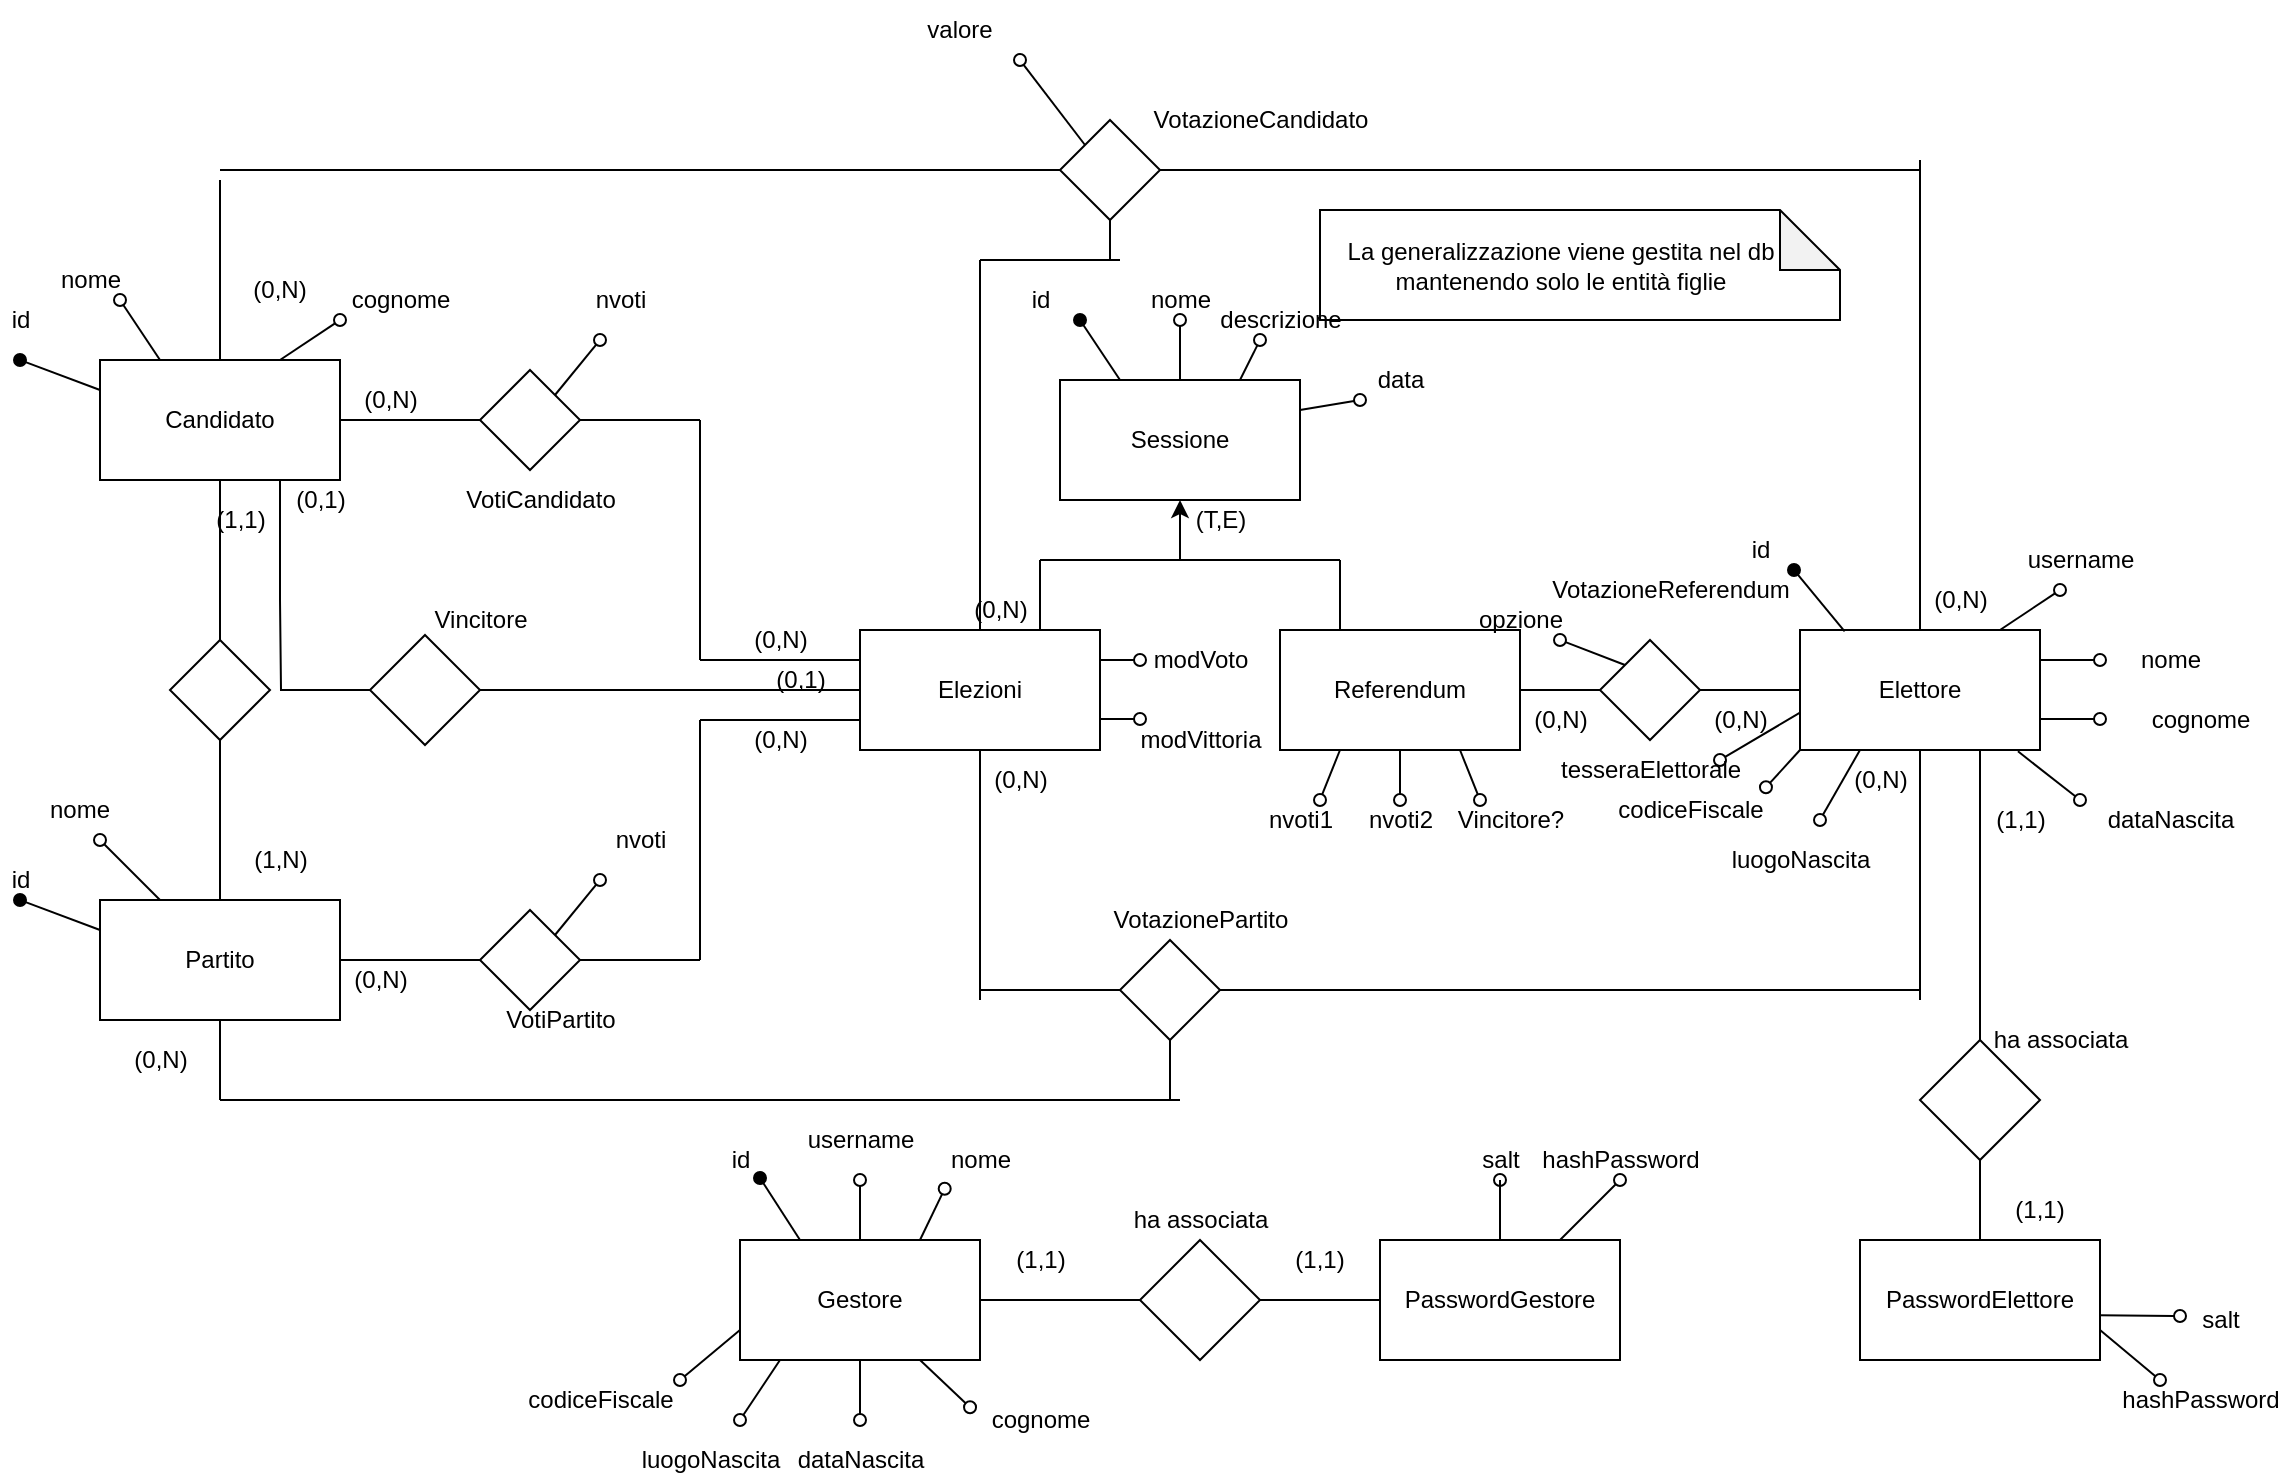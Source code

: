 <mxfile version="16.5.1" type="device"><diagram id="iK6QYG5DItHGJXL4igL5" name="Pagina-1"><mxGraphModel dx="1224" dy="2087" grid="1" gridSize="10" guides="1" tooltips="1" connect="1" arrows="1" fold="1" page="1" pageScale="1" pageWidth="827" pageHeight="1169" math="0" shadow="0"><root><mxCell id="0"/><mxCell id="1" parent="0"/><mxCell id="nuekROIThKNkG-8MBLF9-195" value="" style="shape=note;whiteSpace=wrap;html=1;backgroundOutline=1;darkOpacity=0.05;" vertex="1" parent="1"><mxGeometry x="670" y="55" width="260" height="55" as="geometry"/></mxCell><mxCell id="nuekROIThKNkG-8MBLF9-1" value="Candidato" style="rounded=0;whiteSpace=wrap;html=1;" vertex="1" parent="1"><mxGeometry x="60" y="130" width="120" height="60" as="geometry"/></mxCell><mxCell id="nuekROIThKNkG-8MBLF9-2" value="Partito" style="rounded=0;whiteSpace=wrap;html=1;" vertex="1" parent="1"><mxGeometry x="60" y="400" width="120" height="60" as="geometry"/></mxCell><mxCell id="nuekROIThKNkG-8MBLF9-3" value="" style="rhombus;whiteSpace=wrap;html=1;" vertex="1" parent="1"><mxGeometry x="95" y="270" width="50" height="50" as="geometry"/></mxCell><mxCell id="nuekROIThKNkG-8MBLF9-4" value="" style="endArrow=none;html=1;rounded=0;entryX=0.5;entryY=1;entryDx=0;entryDy=0;exitX=0.5;exitY=0;exitDx=0;exitDy=0;" edge="1" parent="1" source="nuekROIThKNkG-8MBLF9-3" target="nuekROIThKNkG-8MBLF9-1"><mxGeometry width="50" height="50" relative="1" as="geometry"><mxPoint x="20" y="260" as="sourcePoint"/><mxPoint x="70" y="210" as="targetPoint"/></mxGeometry></mxCell><mxCell id="nuekROIThKNkG-8MBLF9-5" value="" style="endArrow=none;html=1;rounded=0;entryX=0.5;entryY=1;entryDx=0;entryDy=0;exitX=0.5;exitY=0;exitDx=0;exitDy=0;" edge="1" parent="1" source="nuekROIThKNkG-8MBLF9-2" target="nuekROIThKNkG-8MBLF9-3"><mxGeometry width="50" height="50" relative="1" as="geometry"><mxPoint x="100" y="370" as="sourcePoint"/><mxPoint x="150" y="320" as="targetPoint"/></mxGeometry></mxCell><mxCell id="nuekROIThKNkG-8MBLF9-6" value="(1,1)" style="text;html=1;align=center;verticalAlign=middle;resizable=0;points=[];autosize=1;strokeColor=none;fillColor=none;" vertex="1" parent="1"><mxGeometry x="110" y="200" width="40" height="20" as="geometry"/></mxCell><mxCell id="nuekROIThKNkG-8MBLF9-7" value="(1,N)" style="text;html=1;align=center;verticalAlign=middle;resizable=0;points=[];autosize=1;strokeColor=none;fillColor=none;" vertex="1" parent="1"><mxGeometry x="130" y="370" width="40" height="20" as="geometry"/></mxCell><mxCell id="nuekROIThKNkG-8MBLF9-8" value="" style="endArrow=none;html=1;rounded=0;entryX=0;entryY=0.25;entryDx=0;entryDy=0;startArrow=oval;startFill=1;" edge="1" parent="1" target="nuekROIThKNkG-8MBLF9-2"><mxGeometry width="50" height="50" relative="1" as="geometry"><mxPoint x="20" y="400" as="sourcePoint"/><mxPoint x="50" y="430" as="targetPoint"/></mxGeometry></mxCell><mxCell id="nuekROIThKNkG-8MBLF9-9" value="" style="endArrow=none;html=1;rounded=0;entryX=0;entryY=0.25;entryDx=0;entryDy=0;startArrow=oval;startFill=1;" edge="1" parent="1"><mxGeometry width="50" height="50" relative="1" as="geometry"><mxPoint x="20" y="130" as="sourcePoint"/><mxPoint x="60" y="145" as="targetPoint"/></mxGeometry></mxCell><mxCell id="nuekROIThKNkG-8MBLF9-10" value="id" style="text;html=1;align=center;verticalAlign=middle;resizable=0;points=[];autosize=1;strokeColor=none;fillColor=none;" vertex="1" parent="1"><mxGeometry x="10" y="100" width="20" height="20" as="geometry"/></mxCell><mxCell id="nuekROIThKNkG-8MBLF9-11" value="id" style="text;html=1;align=center;verticalAlign=middle;resizable=0;points=[];autosize=1;strokeColor=none;fillColor=none;" vertex="1" parent="1"><mxGeometry x="10" y="380" width="20" height="20" as="geometry"/></mxCell><mxCell id="nuekROIThKNkG-8MBLF9-14" value="" style="rhombus;whiteSpace=wrap;html=1;" vertex="1" parent="1"><mxGeometry x="250" y="135" width="50" height="50" as="geometry"/></mxCell><mxCell id="nuekROIThKNkG-8MBLF9-15" value="" style="endArrow=none;html=1;rounded=0;entryX=0;entryY=0.5;entryDx=0;entryDy=0;exitX=1;exitY=0.5;exitDx=0;exitDy=0;" edge="1" parent="1" source="nuekROIThKNkG-8MBLF9-1" target="nuekROIThKNkG-8MBLF9-14"><mxGeometry width="50" height="50" relative="1" as="geometry"><mxPoint x="340" y="290" as="sourcePoint"/><mxPoint x="390" y="240" as="targetPoint"/></mxGeometry></mxCell><mxCell id="nuekROIThKNkG-8MBLF9-16" value="" style="endArrow=none;html=1;rounded=0;entryX=0;entryY=0.5;entryDx=0;entryDy=0;exitX=1;exitY=0.5;exitDx=0;exitDy=0;" edge="1" parent="1" source="nuekROIThKNkG-8MBLF9-14"><mxGeometry width="50" height="50" relative="1" as="geometry"><mxPoint x="240" y="330" as="sourcePoint"/><mxPoint x="360" y="160" as="targetPoint"/></mxGeometry></mxCell><mxCell id="nuekROIThKNkG-8MBLF9-17" value="" style="endArrow=oval;html=1;rounded=0;exitX=1;exitY=0;exitDx=0;exitDy=0;startArrow=none;startFill=0;endFill=0;" edge="1" parent="1" source="nuekROIThKNkG-8MBLF9-14"><mxGeometry width="50" height="50" relative="1" as="geometry"><mxPoint x="240" y="100" as="sourcePoint"/><mxPoint x="310" y="120" as="targetPoint"/></mxGeometry></mxCell><mxCell id="nuekROIThKNkG-8MBLF9-18" value="nvoti" style="text;html=1;align=center;verticalAlign=middle;resizable=0;points=[];autosize=1;strokeColor=none;fillColor=none;" vertex="1" parent="1"><mxGeometry x="300" y="90" width="40" height="20" as="geometry"/></mxCell><mxCell id="nuekROIThKNkG-8MBLF9-19" value="" style="rhombus;whiteSpace=wrap;html=1;" vertex="1" parent="1"><mxGeometry x="250" y="405" width="50" height="50" as="geometry"/></mxCell><mxCell id="nuekROIThKNkG-8MBLF9-20" value="" style="endArrow=oval;html=1;rounded=0;exitX=1;exitY=0;exitDx=0;exitDy=0;startArrow=none;startFill=0;endFill=0;" edge="1" parent="1" source="nuekROIThKNkG-8MBLF9-19"><mxGeometry width="50" height="50" relative="1" as="geometry"><mxPoint x="240" y="370" as="sourcePoint"/><mxPoint x="310" y="390" as="targetPoint"/></mxGeometry></mxCell><mxCell id="nuekROIThKNkG-8MBLF9-21" value="" style="endArrow=none;html=1;rounded=0;entryX=0;entryY=0.5;entryDx=0;entryDy=0;exitX=1;exitY=0.5;exitDx=0;exitDy=0;" edge="1" parent="1" source="nuekROIThKNkG-8MBLF9-19"><mxGeometry width="50" height="50" relative="1" as="geometry"><mxPoint x="240" y="610" as="sourcePoint"/><mxPoint x="360" y="430" as="targetPoint"/></mxGeometry></mxCell><mxCell id="nuekROIThKNkG-8MBLF9-22" value="" style="endArrow=none;html=1;rounded=0;entryX=0;entryY=0.5;entryDx=0;entryDy=0;exitX=1;exitY=0.5;exitDx=0;exitDy=0;" edge="1" parent="1" source="nuekROIThKNkG-8MBLF9-2" target="nuekROIThKNkG-8MBLF9-19"><mxGeometry width="50" height="50" relative="1" as="geometry"><mxPoint x="190" y="520" as="sourcePoint"/><mxPoint x="240" y="470" as="targetPoint"/></mxGeometry></mxCell><mxCell id="nuekROIThKNkG-8MBLF9-23" value="nvoti" style="text;html=1;align=center;verticalAlign=middle;resizable=0;points=[];autosize=1;strokeColor=none;fillColor=none;" vertex="1" parent="1"><mxGeometry x="310" y="360" width="40" height="20" as="geometry"/></mxCell><mxCell id="nuekROIThKNkG-8MBLF9-25" value="Elezioni" style="rounded=0;whiteSpace=wrap;html=1;" vertex="1" parent="1"><mxGeometry x="440" y="265" width="120" height="60" as="geometry"/></mxCell><mxCell id="nuekROIThKNkG-8MBLF9-28" value="VotiPartito" style="text;html=1;align=center;verticalAlign=middle;resizable=0;points=[];autosize=1;strokeColor=none;fillColor=none;" vertex="1" parent="1"><mxGeometry x="255" y="450" width="70" height="20" as="geometry"/></mxCell><mxCell id="nuekROIThKNkG-8MBLF9-29" value="VotiCandidato" style="text;html=1;align=center;verticalAlign=middle;resizable=0;points=[];autosize=1;strokeColor=none;fillColor=none;" vertex="1" parent="1"><mxGeometry x="235" y="190" width="90" height="20" as="geometry"/></mxCell><mxCell id="nuekROIThKNkG-8MBLF9-30" value="" style="endArrow=none;html=1;rounded=0;" edge="1" parent="1"><mxGeometry width="50" height="50" relative="1" as="geometry"><mxPoint x="360" y="280" as="sourcePoint"/><mxPoint x="360" y="160" as="targetPoint"/></mxGeometry></mxCell><mxCell id="nuekROIThKNkG-8MBLF9-31" value="" style="endArrow=none;html=1;rounded=0;" edge="1" parent="1"><mxGeometry width="50" height="50" relative="1" as="geometry"><mxPoint x="360" y="430" as="sourcePoint"/><mxPoint x="360" y="310" as="targetPoint"/></mxGeometry></mxCell><mxCell id="nuekROIThKNkG-8MBLF9-32" value="" style="endArrow=none;html=1;rounded=0;entryX=0;entryY=0.75;entryDx=0;entryDy=0;" edge="1" parent="1" target="nuekROIThKNkG-8MBLF9-25"><mxGeometry width="50" height="50" relative="1" as="geometry"><mxPoint x="360" y="310" as="sourcePoint"/><mxPoint x="420" y="340" as="targetPoint"/></mxGeometry></mxCell><mxCell id="nuekROIThKNkG-8MBLF9-33" value="" style="endArrow=none;html=1;rounded=0;entryX=0;entryY=0.25;entryDx=0;entryDy=0;" edge="1" parent="1" target="nuekROIThKNkG-8MBLF9-25"><mxGeometry width="50" height="50" relative="1" as="geometry"><mxPoint x="360" y="280" as="sourcePoint"/><mxPoint x="430" y="260" as="targetPoint"/></mxGeometry></mxCell><mxCell id="nuekROIThKNkG-8MBLF9-34" value="Elettore" style="rounded=0;whiteSpace=wrap;html=1;" vertex="1" parent="1"><mxGeometry x="910" y="265" width="120" height="60" as="geometry"/></mxCell><mxCell id="nuekROIThKNkG-8MBLF9-35" value="id" style="text;html=1;align=center;verticalAlign=middle;resizable=0;points=[];autosize=1;strokeColor=none;fillColor=none;" vertex="1" parent="1"><mxGeometry x="880" y="215" width="20" height="20" as="geometry"/></mxCell><mxCell id="nuekROIThKNkG-8MBLF9-36" value="" style="endArrow=none;html=1;rounded=0;startArrow=oval;startFill=1;entryX=0.186;entryY=0.011;entryDx=0;entryDy=0;entryPerimeter=0;" edge="1" parent="1" target="nuekROIThKNkG-8MBLF9-34"><mxGeometry width="50" height="50" relative="1" as="geometry"><mxPoint x="907" y="235" as="sourcePoint"/><mxPoint x="940" y="260" as="targetPoint"/></mxGeometry></mxCell><mxCell id="nuekROIThKNkG-8MBLF9-40" value="" style="rhombus;whiteSpace=wrap;html=1;" vertex="1" parent="1"><mxGeometry x="570" y="420" width="50" height="50" as="geometry"/></mxCell><mxCell id="nuekROIThKNkG-8MBLF9-41" value="" style="endArrow=none;html=1;rounded=0;entryX=0;entryY=0.5;entryDx=0;entryDy=0;" edge="1" parent="1" target="nuekROIThKNkG-8MBLF9-40"><mxGeometry width="50" height="50" relative="1" as="geometry"><mxPoint x="500" y="445" as="sourcePoint"/><mxPoint x="470" y="420" as="targetPoint"/></mxGeometry></mxCell><mxCell id="nuekROIThKNkG-8MBLF9-44" value="" style="endArrow=none;html=1;rounded=0;exitX=1;exitY=0.5;exitDx=0;exitDy=0;" edge="1" parent="1" source="nuekROIThKNkG-8MBLF9-40"><mxGeometry width="50" height="50" relative="1" as="geometry"><mxPoint x="610" y="570" as="sourcePoint"/><mxPoint x="970" y="445" as="targetPoint"/></mxGeometry></mxCell><mxCell id="nuekROIThKNkG-8MBLF9-45" value="" style="endArrow=none;html=1;rounded=0;entryX=0.5;entryY=1;entryDx=0;entryDy=0;" edge="1" parent="1" target="nuekROIThKNkG-8MBLF9-2"><mxGeometry width="50" height="50" relative="1" as="geometry"><mxPoint x="120" y="500" as="sourcePoint"/><mxPoint x="240" y="690" as="targetPoint"/></mxGeometry></mxCell><mxCell id="nuekROIThKNkG-8MBLF9-46" value="" style="endArrow=none;html=1;rounded=0;" edge="1" parent="1"><mxGeometry width="50" height="50" relative="1" as="geometry"><mxPoint x="120" y="500" as="sourcePoint"/><mxPoint x="600" y="500" as="targetPoint"/></mxGeometry></mxCell><mxCell id="nuekROIThKNkG-8MBLF9-47" value="" style="endArrow=none;html=1;rounded=0;entryX=0.5;entryY=1;entryDx=0;entryDy=0;" edge="1" parent="1" target="nuekROIThKNkG-8MBLF9-40"><mxGeometry width="50" height="50" relative="1" as="geometry"><mxPoint x="595" y="500" as="sourcePoint"/><mxPoint x="700" y="580" as="targetPoint"/></mxGeometry></mxCell><mxCell id="nuekROIThKNkG-8MBLF9-48" value="VotazionePartito" style="text;html=1;align=center;verticalAlign=middle;resizable=0;points=[];autosize=1;strokeColor=none;fillColor=none;" vertex="1" parent="1"><mxGeometry x="560" y="400" width="100" height="20" as="geometry"/></mxCell><mxCell id="nuekROIThKNkG-8MBLF9-51" value="" style="rhombus;whiteSpace=wrap;html=1;" vertex="1" parent="1"><mxGeometry x="540" y="10" width="50" height="50" as="geometry"/></mxCell><mxCell id="nuekROIThKNkG-8MBLF9-52" value="" style="endArrow=none;html=1;rounded=0;entryX=0.5;entryY=0;entryDx=0;entryDy=0;" edge="1" parent="1" target="nuekROIThKNkG-8MBLF9-25"><mxGeometry width="50" height="50" relative="1" as="geometry"><mxPoint x="500" y="80" as="sourcePoint"/><mxPoint x="550" y="190" as="targetPoint"/></mxGeometry></mxCell><mxCell id="nuekROIThKNkG-8MBLF9-54" value="" style="endArrow=none;html=1;rounded=0;entryX=0.5;entryY=1;entryDx=0;entryDy=0;" edge="1" parent="1" target="nuekROIThKNkG-8MBLF9-25"><mxGeometry width="50" height="50" relative="1" as="geometry"><mxPoint x="500" y="450" as="sourcePoint"/><mxPoint x="540" y="360" as="targetPoint"/></mxGeometry></mxCell><mxCell id="nuekROIThKNkG-8MBLF9-59" value="VotazioneCandidato" style="text;html=1;align=center;verticalAlign=middle;resizable=0;points=[];autosize=1;strokeColor=none;fillColor=none;" vertex="1" parent="1"><mxGeometry x="580" width="120" height="20" as="geometry"/></mxCell><mxCell id="nuekROIThKNkG-8MBLF9-60" value="" style="endArrow=none;html=1;rounded=0;exitX=0.5;exitY=0;exitDx=0;exitDy=0;" edge="1" parent="1" source="nuekROIThKNkG-8MBLF9-1"><mxGeometry width="50" height="50" relative="1" as="geometry"><mxPoint x="150" y="100" as="sourcePoint"/><mxPoint x="120" y="40" as="targetPoint"/></mxGeometry></mxCell><mxCell id="nuekROIThKNkG-8MBLF9-63" value="" style="endArrow=none;html=1;rounded=0;entryX=0;entryY=0;entryDx=0;entryDy=0;endFill=0;startArrow=oval;startFill=0;" edge="1" parent="1" target="nuekROIThKNkG-8MBLF9-51"><mxGeometry width="50" height="50" relative="1" as="geometry"><mxPoint x="520" y="-20" as="sourcePoint"/><mxPoint x="470" y="110" as="targetPoint"/></mxGeometry></mxCell><mxCell id="nuekROIThKNkG-8MBLF9-64" value="valore" style="text;html=1;strokeColor=none;fillColor=none;align=center;verticalAlign=middle;whiteSpace=wrap;rounded=0;" vertex="1" parent="1"><mxGeometry x="460" y="-50" width="60" height="30" as="geometry"/></mxCell><mxCell id="nuekROIThKNkG-8MBLF9-71" value="Referendum" style="rounded=0;whiteSpace=wrap;html=1;" vertex="1" parent="1"><mxGeometry x="650" y="265" width="120" height="60" as="geometry"/></mxCell><mxCell id="nuekROIThKNkG-8MBLF9-76" value="" style="endArrow=none;html=1;rounded=0;entryX=1;entryY=0.5;entryDx=0;entryDy=0;" edge="1" parent="1" target="nuekROIThKNkG-8MBLF9-71"><mxGeometry width="50" height="50" relative="1" as="geometry"><mxPoint x="810" y="295" as="sourcePoint"/><mxPoint x="830" y="320" as="targetPoint"/></mxGeometry></mxCell><mxCell id="nuekROIThKNkG-8MBLF9-77" value="" style="rhombus;whiteSpace=wrap;html=1;" vertex="1" parent="1"><mxGeometry x="810" y="270" width="50" height="50" as="geometry"/></mxCell><mxCell id="nuekROIThKNkG-8MBLF9-78" value="" style="endArrow=none;html=1;rounded=0;entryX=0;entryY=0.5;entryDx=0;entryDy=0;exitX=1;exitY=0.5;exitDx=0;exitDy=0;" edge="1" parent="1" source="nuekROIThKNkG-8MBLF9-77" target="nuekROIThKNkG-8MBLF9-34"><mxGeometry width="50" height="50" relative="1" as="geometry"><mxPoint x="970" y="440" as="sourcePoint"/><mxPoint x="1020" y="390" as="targetPoint"/></mxGeometry></mxCell><mxCell id="nuekROIThKNkG-8MBLF9-79" value="" style="endArrow=none;html=1;rounded=0;exitX=0.5;exitY=0;exitDx=0;exitDy=0;" edge="1" parent="1" source="nuekROIThKNkG-8MBLF9-34"><mxGeometry width="50" height="50" relative="1" as="geometry"><mxPoint x="1010" y="220" as="sourcePoint"/><mxPoint x="970" y="140" as="targetPoint"/></mxGeometry></mxCell><mxCell id="nuekROIThKNkG-8MBLF9-80" value="" style="endArrow=none;html=1;rounded=0;entryX=0.5;entryY=1;entryDx=0;entryDy=0;" edge="1" parent="1" target="nuekROIThKNkG-8MBLF9-34"><mxGeometry width="50" height="50" relative="1" as="geometry"><mxPoint x="970" y="450" as="sourcePoint"/><mxPoint x="1030" y="400" as="targetPoint"/></mxGeometry></mxCell><mxCell id="nuekROIThKNkG-8MBLF9-81" value="VotazioneReferendum" style="text;html=1;align=center;verticalAlign=middle;resizable=0;points=[];autosize=1;strokeColor=none;fillColor=none;" vertex="1" parent="1"><mxGeometry x="780" y="235" width="130" height="20" as="geometry"/></mxCell><mxCell id="nuekROIThKNkG-8MBLF9-83" value="Gestore" style="rounded=0;whiteSpace=wrap;html=1;" vertex="1" parent="1"><mxGeometry x="380" y="570" width="120" height="60" as="geometry"/></mxCell><mxCell id="nuekROIThKNkG-8MBLF9-84" value="PasswordGestore" style="rounded=0;whiteSpace=wrap;html=1;" vertex="1" parent="1"><mxGeometry x="700" y="570" width="120" height="60" as="geometry"/></mxCell><mxCell id="nuekROIThKNkG-8MBLF9-85" value="" style="rhombus;whiteSpace=wrap;html=1;" vertex="1" parent="1"><mxGeometry x="580" y="570" width="60" height="60" as="geometry"/></mxCell><mxCell id="nuekROIThKNkG-8MBLF9-86" value="" style="endArrow=none;html=1;rounded=0;entryX=0;entryY=0.5;entryDx=0;entryDy=0;exitX=1;exitY=0.5;exitDx=0;exitDy=0;" edge="1" parent="1" source="nuekROIThKNkG-8MBLF9-83" target="nuekROIThKNkG-8MBLF9-85"><mxGeometry width="50" height="50" relative="1" as="geometry"><mxPoint x="510" y="760" as="sourcePoint"/><mxPoint x="560" y="710" as="targetPoint"/></mxGeometry></mxCell><mxCell id="nuekROIThKNkG-8MBLF9-87" value="" style="endArrow=none;html=1;rounded=0;entryX=0;entryY=0.5;entryDx=0;entryDy=0;" edge="1" parent="1" source="nuekROIThKNkG-8MBLF9-85" target="nuekROIThKNkG-8MBLF9-84"><mxGeometry width="50" height="50" relative="1" as="geometry"><mxPoint x="580" y="740" as="sourcePoint"/><mxPoint x="630" y="690" as="targetPoint"/></mxGeometry></mxCell><mxCell id="nuekROIThKNkG-8MBLF9-88" value="PasswordElettore" style="rounded=0;whiteSpace=wrap;html=1;" vertex="1" parent="1"><mxGeometry x="940" y="570" width="120" height="60" as="geometry"/></mxCell><mxCell id="nuekROIThKNkG-8MBLF9-91" value="" style="rhombus;whiteSpace=wrap;html=1;" vertex="1" parent="1"><mxGeometry x="970" y="470" width="60" height="60" as="geometry"/></mxCell><mxCell id="nuekROIThKNkG-8MBLF9-92" value="" style="endArrow=none;html=1;rounded=0;entryX=0.75;entryY=1;entryDx=0;entryDy=0;" edge="1" parent="1" source="nuekROIThKNkG-8MBLF9-91" target="nuekROIThKNkG-8MBLF9-34"><mxGeometry width="50" height="50" relative="1" as="geometry"><mxPoint x="1060" y="470" as="sourcePoint"/><mxPoint x="1110" y="420" as="targetPoint"/></mxGeometry></mxCell><mxCell id="nuekROIThKNkG-8MBLF9-93" value="" style="endArrow=none;html=1;rounded=0;entryX=0.5;entryY=0;entryDx=0;entryDy=0;exitX=0.5;exitY=1;exitDx=0;exitDy=0;" edge="1" parent="1" source="nuekROIThKNkG-8MBLF9-91" target="nuekROIThKNkG-8MBLF9-88"><mxGeometry width="50" height="50" relative="1" as="geometry"><mxPoint x="850" y="530" as="sourcePoint"/><mxPoint x="900" y="480" as="targetPoint"/></mxGeometry></mxCell><mxCell id="nuekROIThKNkG-8MBLF9-96" value="(0,N)" style="text;html=1;align=center;verticalAlign=middle;resizable=0;points=[];autosize=1;strokeColor=none;fillColor=none;" vertex="1" parent="1"><mxGeometry x="185" y="140" width="40" height="20" as="geometry"/></mxCell><mxCell id="nuekROIThKNkG-8MBLF9-97" value="(0,N)" style="text;html=1;align=center;verticalAlign=middle;resizable=0;points=[];autosize=1;strokeColor=none;fillColor=none;" vertex="1" parent="1"><mxGeometry x="380" y="260" width="40" height="20" as="geometry"/></mxCell><mxCell id="nuekROIThKNkG-8MBLF9-98" value="(0,N)" style="text;html=1;align=center;verticalAlign=middle;resizable=0;points=[];autosize=1;strokeColor=none;fillColor=none;" vertex="1" parent="1"><mxGeometry x="180" y="430" width="40" height="20" as="geometry"/></mxCell><mxCell id="nuekROIThKNkG-8MBLF9-99" value="(0,N)" style="text;html=1;align=center;verticalAlign=middle;resizable=0;points=[];autosize=1;strokeColor=none;fillColor=none;" vertex="1" parent="1"><mxGeometry x="380" y="310" width="40" height="20" as="geometry"/></mxCell><mxCell id="nuekROIThKNkG-8MBLF9-101" value="(0,N)" style="text;html=1;align=center;verticalAlign=middle;resizable=0;points=[];autosize=1;strokeColor=none;fillColor=none;" vertex="1" parent="1"><mxGeometry x="490" y="245" width="40" height="20" as="geometry"/></mxCell><mxCell id="nuekROIThKNkG-8MBLF9-102" value="(0,N)" style="text;html=1;align=center;verticalAlign=middle;resizable=0;points=[];autosize=1;strokeColor=none;fillColor=none;" vertex="1" parent="1"><mxGeometry x="970" y="240" width="40" height="20" as="geometry"/></mxCell><mxCell id="nuekROIThKNkG-8MBLF9-103" value="(0,N)" style="text;html=1;strokeColor=none;fillColor=none;align=center;verticalAlign=middle;whiteSpace=wrap;rounded=0;" vertex="1" parent="1"><mxGeometry x="120" y="80" width="60" height="30" as="geometry"/></mxCell><mxCell id="nuekROIThKNkG-8MBLF9-105" value="(0,N)" style="text;html=1;align=center;verticalAlign=middle;resizable=0;points=[];autosize=1;strokeColor=none;fillColor=none;" vertex="1" parent="1"><mxGeometry x="930" y="330" width="40" height="20" as="geometry"/></mxCell><mxCell id="nuekROIThKNkG-8MBLF9-106" value="(0,N)" style="text;html=1;align=center;verticalAlign=middle;resizable=0;points=[];autosize=1;strokeColor=none;fillColor=none;" vertex="1" parent="1"><mxGeometry x="500" y="330" width="40" height="20" as="geometry"/></mxCell><mxCell id="nuekROIThKNkG-8MBLF9-107" value="(0,N)" style="text;html=1;align=center;verticalAlign=middle;resizable=0;points=[];autosize=1;strokeColor=none;fillColor=none;" vertex="1" parent="1"><mxGeometry x="70" y="470" width="40" height="20" as="geometry"/></mxCell><mxCell id="nuekROIThKNkG-8MBLF9-108" value="(1,1)" style="text;html=1;align=center;verticalAlign=middle;resizable=0;points=[];autosize=1;strokeColor=none;fillColor=none;" vertex="1" parent="1"><mxGeometry x="510" y="570" width="40" height="20" as="geometry"/></mxCell><mxCell id="nuekROIThKNkG-8MBLF9-109" value="(1,1)" style="text;html=1;strokeColor=none;fillColor=none;align=center;verticalAlign=middle;whiteSpace=wrap;rounded=0;" vertex="1" parent="1"><mxGeometry x="640" y="565" width="60" height="30" as="geometry"/></mxCell><mxCell id="nuekROIThKNkG-8MBLF9-110" value="ha associata" style="text;html=1;align=center;verticalAlign=middle;resizable=0;points=[];autosize=1;strokeColor=none;fillColor=none;" vertex="1" parent="1"><mxGeometry x="570" y="550" width="80" height="20" as="geometry"/></mxCell><mxCell id="nuekROIThKNkG-8MBLF9-113" value="ha associata" style="text;html=1;align=center;verticalAlign=middle;resizable=0;points=[];autosize=1;strokeColor=none;fillColor=none;" vertex="1" parent="1"><mxGeometry x="1000" y="460" width="80" height="20" as="geometry"/></mxCell><mxCell id="nuekROIThKNkG-8MBLF9-114" value="(1,1)" style="text;html=1;strokeColor=none;fillColor=none;align=center;verticalAlign=middle;whiteSpace=wrap;rounded=0;" vertex="1" parent="1"><mxGeometry x="1000" y="540" width="60" height="30" as="geometry"/></mxCell><mxCell id="nuekROIThKNkG-8MBLF9-115" value="(1,1)" style="text;html=1;align=center;verticalAlign=middle;resizable=0;points=[];autosize=1;strokeColor=none;fillColor=none;" vertex="1" parent="1"><mxGeometry x="1000" y="350" width="40" height="20" as="geometry"/></mxCell><mxCell id="nuekROIThKNkG-8MBLF9-116" value="(0,N)" style="text;html=1;align=center;verticalAlign=middle;resizable=0;points=[];autosize=1;strokeColor=none;fillColor=none;" vertex="1" parent="1"><mxGeometry x="770" y="300" width="40" height="20" as="geometry"/></mxCell><mxCell id="nuekROIThKNkG-8MBLF9-117" value="(0,N)" style="text;html=1;align=center;verticalAlign=middle;resizable=0;points=[];autosize=1;strokeColor=none;fillColor=none;" vertex="1" parent="1"><mxGeometry x="860" y="300" width="40" height="20" as="geometry"/></mxCell><mxCell id="nuekROIThKNkG-8MBLF9-121" value="" style="endArrow=oval;html=1;rounded=0;exitX=0.25;exitY=0;exitDx=0;exitDy=0;startArrow=none;startFill=0;endFill=0;" edge="1" parent="1" source="nuekROIThKNkG-8MBLF9-1"><mxGeometry width="50" height="50" relative="1" as="geometry"><mxPoint x="190" y="130" as="sourcePoint"/><mxPoint x="70" y="100" as="targetPoint"/></mxGeometry></mxCell><mxCell id="nuekROIThKNkG-8MBLF9-122" value="nome" style="text;html=1;align=center;verticalAlign=middle;resizable=0;points=[];autosize=1;strokeColor=none;fillColor=none;" vertex="1" parent="1"><mxGeometry x="30" y="80" width="50" height="20" as="geometry"/></mxCell><mxCell id="nuekROIThKNkG-8MBLF9-124" value="" style="endArrow=oval;html=1;rounded=0;startArrow=none;startFill=0;endFill=0;exitX=0.75;exitY=0;exitDx=0;exitDy=0;" edge="1" parent="1" source="nuekROIThKNkG-8MBLF9-1"><mxGeometry width="50" height="50" relative="1" as="geometry"><mxPoint x="180" y="140" as="sourcePoint"/><mxPoint x="180" y="110" as="targetPoint"/></mxGeometry></mxCell><mxCell id="nuekROIThKNkG-8MBLF9-125" value="cognome" style="text;html=1;align=center;verticalAlign=middle;resizable=0;points=[];autosize=1;strokeColor=none;fillColor=none;" vertex="1" parent="1"><mxGeometry x="180" y="90" width="60" height="20" as="geometry"/></mxCell><mxCell id="nuekROIThKNkG-8MBLF9-130" value="nome" style="text;html=1;strokeColor=none;fillColor=none;align=center;verticalAlign=middle;whiteSpace=wrap;rounded=0;" vertex="1" parent="1"><mxGeometry x="20" y="340" width="60" height="30" as="geometry"/></mxCell><mxCell id="nuekROIThKNkG-8MBLF9-131" value="" style="endArrow=oval;html=1;rounded=0;exitX=0.25;exitY=0;exitDx=0;exitDy=0;endFill=0;" edge="1" parent="1" source="nuekROIThKNkG-8MBLF9-2"><mxGeometry width="50" height="50" relative="1" as="geometry"><mxPoint x="-20" y="400" as="sourcePoint"/><mxPoint x="60" y="370" as="targetPoint"/></mxGeometry></mxCell><mxCell id="nuekROIThKNkG-8MBLF9-132" value="" style="endArrow=oval;html=1;rounded=0;startArrow=none;startFill=0;endFill=0;exitX=0.75;exitY=0;exitDx=0;exitDy=0;" edge="1" parent="1"><mxGeometry width="50" height="50" relative="1" as="geometry"><mxPoint x="1010" y="265" as="sourcePoint"/><mxPoint x="1040" y="245" as="targetPoint"/></mxGeometry></mxCell><mxCell id="nuekROIThKNkG-8MBLF9-133" value="username" style="text;html=1;align=center;verticalAlign=middle;resizable=0;points=[];autosize=1;strokeColor=none;fillColor=none;" vertex="1" parent="1"><mxGeometry x="1015" y="220" width="70" height="20" as="geometry"/></mxCell><mxCell id="nuekROIThKNkG-8MBLF9-134" value="" style="endArrow=oval;html=1;rounded=0;startArrow=none;startFill=0;endFill=0;exitX=1;exitY=0.25;exitDx=0;exitDy=0;" edge="1" parent="1" source="nuekROIThKNkG-8MBLF9-34"><mxGeometry width="50" height="50" relative="1" as="geometry"><mxPoint x="1030" y="280" as="sourcePoint"/><mxPoint x="1060" y="280" as="targetPoint"/></mxGeometry></mxCell><mxCell id="nuekROIThKNkG-8MBLF9-135" value="nome" style="text;html=1;align=center;verticalAlign=middle;resizable=0;points=[];autosize=1;strokeColor=none;fillColor=none;" vertex="1" parent="1"><mxGeometry x="1070" y="270" width="50" height="20" as="geometry"/></mxCell><mxCell id="nuekROIThKNkG-8MBLF9-136" value="" style="endArrow=oval;html=1;rounded=0;startArrow=none;startFill=0;endFill=0;exitX=1;exitY=0.25;exitDx=0;exitDy=0;" edge="1" parent="1"><mxGeometry width="50" height="50" relative="1" as="geometry"><mxPoint x="1030" y="309.5" as="sourcePoint"/><mxPoint x="1060" y="309.5" as="targetPoint"/></mxGeometry></mxCell><mxCell id="nuekROIThKNkG-8MBLF9-137" value="cognome" style="text;html=1;align=center;verticalAlign=middle;resizable=0;points=[];autosize=1;strokeColor=none;fillColor=none;" vertex="1" parent="1"><mxGeometry x="1080" y="300" width="60" height="20" as="geometry"/></mxCell><mxCell id="nuekROIThKNkG-8MBLF9-138" value="" style="endArrow=none;html=1;rounded=0;entryX=0.908;entryY=1.011;entryDx=0;entryDy=0;entryPerimeter=0;endFill=0;startArrow=oval;startFill=0;" edge="1" parent="1" target="nuekROIThKNkG-8MBLF9-34"><mxGeometry width="50" height="50" relative="1" as="geometry"><mxPoint x="1050" y="350" as="sourcePoint"/><mxPoint x="1080" y="360" as="targetPoint"/></mxGeometry></mxCell><mxCell id="nuekROIThKNkG-8MBLF9-139" value="codiceFiscale" style="text;html=1;align=center;verticalAlign=middle;resizable=0;points=[];autosize=1;strokeColor=none;fillColor=none;" vertex="1" parent="1"><mxGeometry x="810" y="345" width="90" height="20" as="geometry"/></mxCell><mxCell id="nuekROIThKNkG-8MBLF9-140" value="dataNascita" style="text;html=1;align=center;verticalAlign=middle;resizable=0;points=[];autosize=1;strokeColor=none;fillColor=none;" vertex="1" parent="1"><mxGeometry x="1055" y="350" width="80" height="20" as="geometry"/></mxCell><mxCell id="nuekROIThKNkG-8MBLF9-141" value="" style="endArrow=none;html=1;rounded=0;entryX=0;entryY=1;entryDx=0;entryDy=0;exitX=0.922;exitY=-0.067;exitDx=0;exitDy=0;exitPerimeter=0;endFill=0;startArrow=oval;startFill=0;" edge="1" parent="1" source="nuekROIThKNkG-8MBLF9-139" target="nuekROIThKNkG-8MBLF9-34"><mxGeometry width="50" height="50" relative="1" as="geometry"><mxPoint x="730" y="430" as="sourcePoint"/><mxPoint x="780" y="380" as="targetPoint"/></mxGeometry></mxCell><mxCell id="nuekROIThKNkG-8MBLF9-142" value="" style="endArrow=none;html=1;rounded=0;entryX=0.25;entryY=1;entryDx=0;entryDy=0;endFill=0;startArrow=oval;startFill=0;" edge="1" parent="1" target="nuekROIThKNkG-8MBLF9-34"><mxGeometry width="50" height="50" relative="1" as="geometry"><mxPoint x="920" y="360" as="sourcePoint"/><mxPoint x="780" y="380" as="targetPoint"/></mxGeometry></mxCell><mxCell id="nuekROIThKNkG-8MBLF9-143" value="luogoNascita" style="text;html=1;align=center;verticalAlign=middle;resizable=0;points=[];autosize=1;strokeColor=none;fillColor=none;" vertex="1" parent="1"><mxGeometry x="870" y="370" width="80" height="20" as="geometry"/></mxCell><mxCell id="nuekROIThKNkG-8MBLF9-144" value="" style="endArrow=oval;html=1;rounded=0;startArrow=none;startFill=0;endFill=0;exitX=0.5;exitY=0;exitDx=0;exitDy=0;" edge="1" parent="1" source="nuekROIThKNkG-8MBLF9-83"><mxGeometry width="50" height="50" relative="1" as="geometry"><mxPoint x="430" y="550" as="sourcePoint"/><mxPoint x="440" y="540" as="targetPoint"/></mxGeometry></mxCell><mxCell id="nuekROIThKNkG-8MBLF9-145" value="" style="endArrow=none;html=1;rounded=0;startArrow=oval;startFill=1;entryX=0.25;entryY=0;entryDx=0;entryDy=0;" edge="1" parent="1" target="nuekROIThKNkG-8MBLF9-83"><mxGeometry width="50" height="50" relative="1" as="geometry"><mxPoint x="390" y="539" as="sourcePoint"/><mxPoint x="405.32" y="570" as="targetPoint"/></mxGeometry></mxCell><mxCell id="nuekROIThKNkG-8MBLF9-146" value="id" style="text;html=1;align=center;verticalAlign=middle;resizable=0;points=[];autosize=1;strokeColor=none;fillColor=none;" vertex="1" parent="1"><mxGeometry x="370" y="520" width="20" height="20" as="geometry"/></mxCell><mxCell id="nuekROIThKNkG-8MBLF9-147" value="nome" style="text;html=1;align=center;verticalAlign=middle;resizable=0;points=[];autosize=1;strokeColor=none;fillColor=none;" vertex="1" parent="1"><mxGeometry x="475" y="520" width="50" height="20" as="geometry"/></mxCell><mxCell id="nuekROIThKNkG-8MBLF9-148" value="" style="endArrow=oval;html=1;rounded=0;startArrow=none;startFill=0;endFill=0;exitX=0.75;exitY=0;exitDx=0;exitDy=0;entryX=0.147;entryY=1.217;entryDx=0;entryDy=0;entryPerimeter=0;" edge="1" parent="1" source="nuekROIThKNkG-8MBLF9-83" target="nuekROIThKNkG-8MBLF9-147"><mxGeometry width="50" height="50" relative="1" as="geometry"><mxPoint x="480" y="559.5" as="sourcePoint"/><mxPoint x="510" y="559.5" as="targetPoint"/></mxGeometry></mxCell><mxCell id="nuekROIThKNkG-8MBLF9-149" value="username" style="text;html=1;align=center;verticalAlign=middle;resizable=0;points=[];autosize=1;strokeColor=none;fillColor=none;" vertex="1" parent="1"><mxGeometry x="405" y="510" width="70" height="20" as="geometry"/></mxCell><mxCell id="nuekROIThKNkG-8MBLF9-150" value="cognome" style="text;html=1;align=center;verticalAlign=middle;resizable=0;points=[];autosize=1;strokeColor=none;fillColor=none;" vertex="1" parent="1"><mxGeometry x="500" y="650" width="60" height="20" as="geometry"/></mxCell><mxCell id="nuekROIThKNkG-8MBLF9-151" value="" style="endArrow=oval;html=1;rounded=0;startArrow=none;startFill=0;endFill=0;exitX=0.75;exitY=1;exitDx=0;exitDy=0;entryX=-0.083;entryY=0.183;entryDx=0;entryDy=0;entryPerimeter=0;" edge="1" parent="1" source="nuekROIThKNkG-8MBLF9-83" target="nuekROIThKNkG-8MBLF9-150"><mxGeometry width="50" height="50" relative="1" as="geometry"><mxPoint x="495" y="700" as="sourcePoint"/><mxPoint x="525" y="700" as="targetPoint"/></mxGeometry></mxCell><mxCell id="nuekROIThKNkG-8MBLF9-152" value="dataNascita" style="text;html=1;align=center;verticalAlign=middle;resizable=0;points=[];autosize=1;strokeColor=none;fillColor=none;" vertex="1" parent="1"><mxGeometry x="400" y="670" width="80" height="20" as="geometry"/></mxCell><mxCell id="nuekROIThKNkG-8MBLF9-153" value="" style="endArrow=none;html=1;rounded=0;entryX=0.5;entryY=1;entryDx=0;entryDy=0;endFill=0;startArrow=oval;startFill=0;" edge="1" parent="1" target="nuekROIThKNkG-8MBLF9-83"><mxGeometry width="50" height="50" relative="1" as="geometry"><mxPoint x="440" y="660" as="sourcePoint"/><mxPoint x="443.96" y="730" as="targetPoint"/></mxGeometry></mxCell><mxCell id="nuekROIThKNkG-8MBLF9-154" value="" style="endArrow=none;html=1;rounded=0;entryX=0.25;entryY=1;entryDx=0;entryDy=0;endFill=0;startArrow=oval;startFill=0;" edge="1" parent="1"><mxGeometry width="50" height="50" relative="1" as="geometry"><mxPoint x="380" y="660" as="sourcePoint"/><mxPoint x="400" y="630" as="targetPoint"/></mxGeometry></mxCell><mxCell id="nuekROIThKNkG-8MBLF9-155" value="luogoNascita" style="text;html=1;align=center;verticalAlign=middle;resizable=0;points=[];autosize=1;strokeColor=none;fillColor=none;" vertex="1" parent="1"><mxGeometry x="325" y="670" width="80" height="20" as="geometry"/></mxCell><mxCell id="nuekROIThKNkG-8MBLF9-156" value="" style="endArrow=none;html=1;rounded=0;entryX=0;entryY=1;entryDx=0;entryDy=0;endFill=0;startArrow=oval;startFill=0;" edge="1" parent="1"><mxGeometry width="50" height="50" relative="1" as="geometry"><mxPoint x="870" y="330" as="sourcePoint"/><mxPoint x="910" y="306.34" as="targetPoint"/></mxGeometry></mxCell><mxCell id="nuekROIThKNkG-8MBLF9-157" value="tesseraElettorale" style="text;html=1;align=center;verticalAlign=middle;resizable=0;points=[];autosize=1;strokeColor=none;fillColor=none;" vertex="1" parent="1"><mxGeometry x="780" y="325" width="110" height="20" as="geometry"/></mxCell><mxCell id="nuekROIThKNkG-8MBLF9-158" value="" style="endArrow=none;html=1;rounded=0;entryX=0;entryY=0.75;entryDx=0;entryDy=0;endFill=0;startArrow=oval;startFill=0;" edge="1" parent="1" target="nuekROIThKNkG-8MBLF9-83"><mxGeometry width="50" height="50" relative="1" as="geometry"><mxPoint x="350" y="640" as="sourcePoint"/><mxPoint x="310" y="620" as="targetPoint"/></mxGeometry></mxCell><mxCell id="nuekROIThKNkG-8MBLF9-159" value="codiceFiscale" style="text;html=1;align=center;verticalAlign=middle;resizable=0;points=[];autosize=1;strokeColor=none;fillColor=none;" vertex="1" parent="1"><mxGeometry x="265" y="640" width="90" height="20" as="geometry"/></mxCell><mxCell id="nuekROIThKNkG-8MBLF9-160" value="" style="endArrow=none;html=1;rounded=0;entryX=0.5;entryY=0;entryDx=0;entryDy=0;" edge="1" parent="1" target="nuekROIThKNkG-8MBLF9-84"><mxGeometry width="50" height="50" relative="1" as="geometry"><mxPoint x="760" y="540" as="sourcePoint"/><mxPoint x="750" y="670" as="targetPoint"/></mxGeometry></mxCell><mxCell id="nuekROIThKNkG-8MBLF9-161" value="" style="endArrow=oval;html=1;rounded=0;exitX=0.75;exitY=0;exitDx=0;exitDy=0;endFill=0;" edge="1" parent="1" source="nuekROIThKNkG-8MBLF9-84"><mxGeometry width="50" height="50" relative="1" as="geometry"><mxPoint x="830" y="530" as="sourcePoint"/><mxPoint x="820" y="540" as="targetPoint"/></mxGeometry></mxCell><mxCell id="nuekROIThKNkG-8MBLF9-163" value="" style="edgeStyle=orthogonalEdgeStyle;rounded=0;orthogonalLoop=1;jettySize=auto;html=1;startArrow=oval;startFill=0;endArrow=none;endFill=0;" edge="1" parent="1" source="nuekROIThKNkG-8MBLF9-162" target="nuekROIThKNkG-8MBLF9-84"><mxGeometry relative="1" as="geometry"/></mxCell><mxCell id="nuekROIThKNkG-8MBLF9-162" value="salt&lt;br&gt;" style="text;html=1;align=center;verticalAlign=middle;resizable=0;points=[];autosize=1;strokeColor=none;fillColor=none;" vertex="1" parent="1"><mxGeometry x="745" y="520" width="30" height="20" as="geometry"/></mxCell><mxCell id="nuekROIThKNkG-8MBLF9-164" value="hashPassword" style="text;html=1;align=center;verticalAlign=middle;resizable=0;points=[];autosize=1;strokeColor=none;fillColor=none;" vertex="1" parent="1"><mxGeometry x="775" y="520" width="90" height="20" as="geometry"/></mxCell><mxCell id="nuekROIThKNkG-8MBLF9-165" value="" style="endArrow=oval;html=1;rounded=0;exitX=0.997;exitY=0.628;exitDx=0;exitDy=0;exitPerimeter=0;endFill=0;" edge="1" parent="1" source="nuekROIThKNkG-8MBLF9-88"><mxGeometry width="50" height="50" relative="1" as="geometry"><mxPoint x="1070" y="710" as="sourcePoint"/><mxPoint x="1100" y="608" as="targetPoint"/></mxGeometry></mxCell><mxCell id="nuekROIThKNkG-8MBLF9-166" value="" style="endArrow=oval;html=1;rounded=0;exitX=1;exitY=0.75;exitDx=0;exitDy=0;endFill=0;" edge="1" parent="1" source="nuekROIThKNkG-8MBLF9-88"><mxGeometry width="50" height="50" relative="1" as="geometry"><mxPoint x="1069.64" y="617.68" as="sourcePoint"/><mxPoint x="1090" y="640" as="targetPoint"/></mxGeometry></mxCell><mxCell id="nuekROIThKNkG-8MBLF9-167" value="salt" style="text;html=1;align=center;verticalAlign=middle;resizable=0;points=[];autosize=1;strokeColor=none;fillColor=none;" vertex="1" parent="1"><mxGeometry x="1105" y="600" width="30" height="20" as="geometry"/></mxCell><mxCell id="nuekROIThKNkG-8MBLF9-168" value="hashPassword" style="text;html=1;align=center;verticalAlign=middle;resizable=0;points=[];autosize=1;strokeColor=none;fillColor=none;" vertex="1" parent="1"><mxGeometry x="1065" y="640" width="90" height="20" as="geometry"/></mxCell><mxCell id="nuekROIThKNkG-8MBLF9-169" value="" style="endArrow=oval;html=1;rounded=0;exitX=0;exitY=0;exitDx=0;exitDy=0;endFill=0;" edge="1" parent="1" source="nuekROIThKNkG-8MBLF9-77"><mxGeometry width="50" height="50" relative="1" as="geometry"><mxPoint x="740" y="220" as="sourcePoint"/><mxPoint x="790" y="270" as="targetPoint"/></mxGeometry></mxCell><mxCell id="nuekROIThKNkG-8MBLF9-171" value="opzione" style="text;html=1;align=center;verticalAlign=middle;resizable=0;points=[];autosize=1;strokeColor=none;fillColor=none;" vertex="1" parent="1"><mxGeometry x="740" y="250" width="60" height="20" as="geometry"/></mxCell><mxCell id="nuekROIThKNkG-8MBLF9-172" value="Sessione" style="rounded=0;whiteSpace=wrap;html=1;" vertex="1" parent="1"><mxGeometry x="540" y="140" width="120" height="60" as="geometry"/></mxCell><mxCell id="nuekROIThKNkG-8MBLF9-179" value="" style="endArrow=none;html=1;rounded=0;exitX=1;exitY=0.5;exitDx=0;exitDy=0;" edge="1" parent="1" source="nuekROIThKNkG-8MBLF9-51"><mxGeometry width="50" height="50" relative="1" as="geometry"><mxPoint x="800" y="120" as="sourcePoint"/><mxPoint x="970" y="35" as="targetPoint"/></mxGeometry></mxCell><mxCell id="nuekROIThKNkG-8MBLF9-180" value="" style="endArrow=none;html=1;rounded=0;" edge="1" parent="1"><mxGeometry width="50" height="50" relative="1" as="geometry"><mxPoint x="970" y="140" as="sourcePoint"/><mxPoint x="970" y="30" as="targetPoint"/></mxGeometry></mxCell><mxCell id="nuekROIThKNkG-8MBLF9-185" value="" style="endArrow=none;html=1;rounded=0;entryX=0;entryY=0.5;entryDx=0;entryDy=0;" edge="1" parent="1" target="nuekROIThKNkG-8MBLF9-51"><mxGeometry width="50" height="50" relative="1" as="geometry"><mxPoint x="120" y="35" as="sourcePoint"/><mxPoint x="370" y="20" as="targetPoint"/></mxGeometry></mxCell><mxCell id="nuekROIThKNkG-8MBLF9-186" value="" style="endArrow=none;html=1;rounded=0;" edge="1" parent="1"><mxGeometry width="50" height="50" relative="1" as="geometry"><mxPoint x="500" y="80" as="sourcePoint"/><mxPoint x="570" y="80" as="targetPoint"/></mxGeometry></mxCell><mxCell id="nuekROIThKNkG-8MBLF9-187" value="" style="endArrow=none;html=1;rounded=0;entryX=0.5;entryY=1;entryDx=0;entryDy=0;" edge="1" parent="1" target="nuekROIThKNkG-8MBLF9-51"><mxGeometry width="50" height="50" relative="1" as="geometry"><mxPoint x="565" y="80" as="sourcePoint"/><mxPoint x="520" y="80" as="targetPoint"/></mxGeometry></mxCell><mxCell id="nuekROIThKNkG-8MBLF9-189" value="" style="endArrow=none;html=1;rounded=0;exitX=0.25;exitY=0;exitDx=0;exitDy=0;" edge="1" parent="1" source="nuekROIThKNkG-8MBLF9-71"><mxGeometry width="50" height="50" relative="1" as="geometry"><mxPoint x="690" y="250" as="sourcePoint"/><mxPoint x="680" y="230" as="targetPoint"/></mxGeometry></mxCell><mxCell id="nuekROIThKNkG-8MBLF9-190" value="" style="endArrow=none;html=1;rounded=0;" edge="1" parent="1"><mxGeometry width="50" height="50" relative="1" as="geometry"><mxPoint x="530" y="230" as="sourcePoint"/><mxPoint x="680" y="230" as="targetPoint"/></mxGeometry></mxCell><mxCell id="nuekROIThKNkG-8MBLF9-191" value="" style="endArrow=classic;html=1;rounded=0;entryX=0.5;entryY=1;entryDx=0;entryDy=0;" edge="1" parent="1" target="nuekROIThKNkG-8MBLF9-172"><mxGeometry width="50" height="50" relative="1" as="geometry"><mxPoint x="600" y="230" as="sourcePoint"/><mxPoint x="690" y="260" as="targetPoint"/></mxGeometry></mxCell><mxCell id="nuekROIThKNkG-8MBLF9-192" value="(T,E)" style="text;html=1;align=center;verticalAlign=middle;resizable=0;points=[];autosize=1;strokeColor=none;fillColor=none;" vertex="1" parent="1"><mxGeometry x="600" y="200" width="40" height="20" as="geometry"/></mxCell><mxCell id="nuekROIThKNkG-8MBLF9-193" value="La generalizzazione viene gestita nel db&lt;br&gt;mantenendo solo le entità figlie" style="text;html=1;align=center;verticalAlign=middle;resizable=0;points=[];autosize=1;strokeColor=none;fillColor=none;" vertex="1" parent="1"><mxGeometry x="675" y="67.5" width="230" height="30" as="geometry"/></mxCell><mxCell id="nuekROIThKNkG-8MBLF9-196" value="" style="endArrow=oval;html=1;rounded=0;exitX=0.25;exitY=0;exitDx=0;exitDy=0;endFill=1;" edge="1" parent="1" source="nuekROIThKNkG-8MBLF9-172"><mxGeometry width="50" height="50" relative="1" as="geometry"><mxPoint x="530" y="150" as="sourcePoint"/><mxPoint x="550" y="110" as="targetPoint"/></mxGeometry></mxCell><mxCell id="nuekROIThKNkG-8MBLF9-197" value="id" style="text;html=1;align=center;verticalAlign=middle;resizable=0;points=[];autosize=1;strokeColor=none;fillColor=none;" vertex="1" parent="1"><mxGeometry x="520" y="90" width="20" height="20" as="geometry"/></mxCell><mxCell id="nuekROIThKNkG-8MBLF9-198" value="" style="endArrow=oval;html=1;rounded=0;exitX=0.5;exitY=0;exitDx=0;exitDy=0;endFill=0;" edge="1" parent="1" source="nuekROIThKNkG-8MBLF9-172"><mxGeometry width="50" height="50" relative="1" as="geometry"><mxPoint x="580" y="130" as="sourcePoint"/><mxPoint x="600" y="110" as="targetPoint"/></mxGeometry></mxCell><mxCell id="nuekROIThKNkG-8MBLF9-199" value="nome" style="text;html=1;align=center;verticalAlign=middle;resizable=0;points=[];autosize=1;strokeColor=none;fillColor=none;" vertex="1" parent="1"><mxGeometry x="575" y="90" width="50" height="20" as="geometry"/></mxCell><mxCell id="nuekROIThKNkG-8MBLF9-200" value="" style="endArrow=oval;html=1;rounded=0;exitX=0.75;exitY=0;exitDx=0;exitDy=0;endFill=0;" edge="1" parent="1" source="nuekROIThKNkG-8MBLF9-172"><mxGeometry width="50" height="50" relative="1" as="geometry"><mxPoint x="790" y="230" as="sourcePoint"/><mxPoint x="640" y="120" as="targetPoint"/></mxGeometry></mxCell><mxCell id="nuekROIThKNkG-8MBLF9-201" value="descrizione" style="text;html=1;align=center;verticalAlign=middle;resizable=0;points=[];autosize=1;strokeColor=none;fillColor=none;" vertex="1" parent="1"><mxGeometry x="610" y="100" width="80" height="20" as="geometry"/></mxCell><mxCell id="nuekROIThKNkG-8MBLF9-207" value="" style="endArrow=oval;html=1;rounded=0;exitX=1;exitY=0.25;exitDx=0;exitDy=0;endFill=0;" edge="1" parent="1" source="nuekROIThKNkG-8MBLF9-25"><mxGeometry width="50" height="50" relative="1" as="geometry"><mxPoint x="610" y="150" as="sourcePoint"/><mxPoint x="580" y="280" as="targetPoint"/></mxGeometry></mxCell><mxCell id="nuekROIThKNkG-8MBLF9-208" value="modVoto" style="text;html=1;align=center;verticalAlign=middle;resizable=0;points=[];autosize=1;strokeColor=none;fillColor=none;" vertex="1" parent="1"><mxGeometry x="580" y="270" width="60" height="20" as="geometry"/></mxCell><mxCell id="nuekROIThKNkG-8MBLF9-209" value="" style="endArrow=oval;html=1;rounded=0;exitX=1;exitY=0.25;exitDx=0;exitDy=0;endFill=0;" edge="1" parent="1"><mxGeometry width="50" height="50" relative="1" as="geometry"><mxPoint x="560" y="309.5" as="sourcePoint"/><mxPoint x="580" y="309.5" as="targetPoint"/></mxGeometry></mxCell><mxCell id="nuekROIThKNkG-8MBLF9-210" value="modVittoria" style="text;html=1;align=center;verticalAlign=middle;resizable=0;points=[];autosize=1;strokeColor=none;fillColor=none;" vertex="1" parent="1"><mxGeometry x="570" y="310" width="80" height="20" as="geometry"/></mxCell><mxCell id="nuekROIThKNkG-8MBLF9-212" value="" style="endArrow=oval;html=1;rounded=0;exitX=0.25;exitY=1;exitDx=0;exitDy=0;endFill=0;" edge="1" parent="1" source="nuekROIThKNkG-8MBLF9-71"><mxGeometry width="50" height="50" relative="1" as="geometry"><mxPoint x="700" y="359.5" as="sourcePoint"/><mxPoint x="670" y="350" as="targetPoint"/></mxGeometry></mxCell><mxCell id="nuekROIThKNkG-8MBLF9-213" value="nvoti1" style="text;html=1;align=center;verticalAlign=middle;resizable=0;points=[];autosize=1;strokeColor=none;fillColor=none;" vertex="1" parent="1"><mxGeometry x="635" y="350" width="50" height="20" as="geometry"/></mxCell><mxCell id="nuekROIThKNkG-8MBLF9-215" value="" style="endArrow=oval;html=1;rounded=0;exitX=0.5;exitY=1;exitDx=0;exitDy=0;endFill=0;" edge="1" parent="1" source="nuekROIThKNkG-8MBLF9-71"><mxGeometry width="50" height="50" relative="1" as="geometry"><mxPoint x="690" y="335" as="sourcePoint"/><mxPoint x="710" y="350" as="targetPoint"/></mxGeometry></mxCell><mxCell id="nuekROIThKNkG-8MBLF9-216" value="nvoti2" style="text;html=1;align=center;verticalAlign=middle;resizable=0;points=[];autosize=1;strokeColor=none;fillColor=none;" vertex="1" parent="1"><mxGeometry x="685" y="350" width="50" height="20" as="geometry"/></mxCell><mxCell id="nuekROIThKNkG-8MBLF9-220" value="" style="endArrow=oval;html=1;rounded=0;exitX=0.75;exitY=1;exitDx=0;exitDy=0;endFill=0;" edge="1" parent="1" source="nuekROIThKNkG-8MBLF9-71"><mxGeometry width="50" height="50" relative="1" as="geometry"><mxPoint x="720" y="335" as="sourcePoint"/><mxPoint x="750" y="350" as="targetPoint"/></mxGeometry></mxCell><mxCell id="nuekROIThKNkG-8MBLF9-221" value="Vincitore?" style="text;html=1;align=center;verticalAlign=middle;resizable=0;points=[];autosize=1;strokeColor=none;fillColor=none;" vertex="1" parent="1"><mxGeometry x="730" y="350" width="70" height="20" as="geometry"/></mxCell><mxCell id="nuekROIThKNkG-8MBLF9-222" value="" style="endArrow=none;html=1;rounded=0;entryX=0.75;entryY=1;entryDx=0;entryDy=0;" edge="1" parent="1" target="nuekROIThKNkG-8MBLF9-1"><mxGeometry width="50" height="50" relative="1" as="geometry"><mxPoint x="150" y="250" as="sourcePoint"/><mxPoint x="250" y="260" as="targetPoint"/></mxGeometry></mxCell><mxCell id="nuekROIThKNkG-8MBLF9-223" value="" style="endArrow=none;html=1;rounded=0;entryX=0;entryY=0.5;entryDx=0;entryDy=0;" edge="1" parent="1" target="nuekROIThKNkG-8MBLF9-25"><mxGeometry width="50" height="50" relative="1" as="geometry"><mxPoint x="250" y="295" as="sourcePoint"/><mxPoint x="360" y="280" as="targetPoint"/></mxGeometry></mxCell><mxCell id="nuekROIThKNkG-8MBLF9-227" style="edgeStyle=orthogonalEdgeStyle;rounded=0;orthogonalLoop=1;jettySize=auto;html=1;startArrow=none;startFill=0;endArrow=none;endFill=0;" edge="1" parent="1" source="nuekROIThKNkG-8MBLF9-224"><mxGeometry relative="1" as="geometry"><mxPoint x="150" y="250" as="targetPoint"/></mxGeometry></mxCell><mxCell id="nuekROIThKNkG-8MBLF9-229" value="" style="edgeStyle=orthogonalEdgeStyle;rounded=0;orthogonalLoop=1;jettySize=auto;html=1;startArrow=none;startFill=0;endArrow=none;endFill=0;" edge="1" parent="1" source="nuekROIThKNkG-8MBLF9-224"><mxGeometry relative="1" as="geometry"><mxPoint x="150" y="295" as="targetPoint"/></mxGeometry></mxCell><mxCell id="nuekROIThKNkG-8MBLF9-224" value="" style="rhombus;whiteSpace=wrap;html=1;" vertex="1" parent="1"><mxGeometry x="195" y="267.5" width="55" height="55" as="geometry"/></mxCell><mxCell id="nuekROIThKNkG-8MBLF9-230" value="Vincitore" style="text;html=1;align=center;verticalAlign=middle;resizable=0;points=[];autosize=1;strokeColor=none;fillColor=none;" vertex="1" parent="1"><mxGeometry x="220" y="250" width="60" height="20" as="geometry"/></mxCell><mxCell id="nuekROIThKNkG-8MBLF9-231" value="(0,1)" style="text;html=1;align=center;verticalAlign=middle;resizable=0;points=[];autosize=1;strokeColor=none;fillColor=none;" vertex="1" parent="1"><mxGeometry x="150" y="190" width="40" height="20" as="geometry"/></mxCell><mxCell id="nuekROIThKNkG-8MBLF9-233" value="(0,1)" style="text;html=1;align=center;verticalAlign=middle;resizable=0;points=[];autosize=1;strokeColor=none;fillColor=none;" vertex="1" parent="1"><mxGeometry x="390" y="280" width="40" height="20" as="geometry"/></mxCell><mxCell id="nuekROIThKNkG-8MBLF9-234" value="" style="endArrow=none;html=1;rounded=0;exitX=0.75;exitY=0;exitDx=0;exitDy=0;" edge="1" parent="1" source="nuekROIThKNkG-8MBLF9-25"><mxGeometry width="50" height="50" relative="1" as="geometry"><mxPoint x="510" y="230" as="sourcePoint"/><mxPoint x="530" y="230" as="targetPoint"/></mxGeometry></mxCell><mxCell id="nuekROIThKNkG-8MBLF9-235" value="" style="endArrow=oval;html=1;rounded=0;exitX=1;exitY=0.25;exitDx=0;exitDy=0;endFill=0;" edge="1" parent="1" source="nuekROIThKNkG-8MBLF9-172"><mxGeometry width="50" height="50" relative="1" as="geometry"><mxPoint x="720" y="180" as="sourcePoint"/><mxPoint x="690" y="150" as="targetPoint"/></mxGeometry></mxCell><mxCell id="nuekROIThKNkG-8MBLF9-236" value="data" style="text;html=1;align=center;verticalAlign=middle;resizable=0;points=[];autosize=1;strokeColor=none;fillColor=none;" vertex="1" parent="1"><mxGeometry x="690" y="130" width="40" height="20" as="geometry"/></mxCell></root></mxGraphModel></diagram></mxfile>